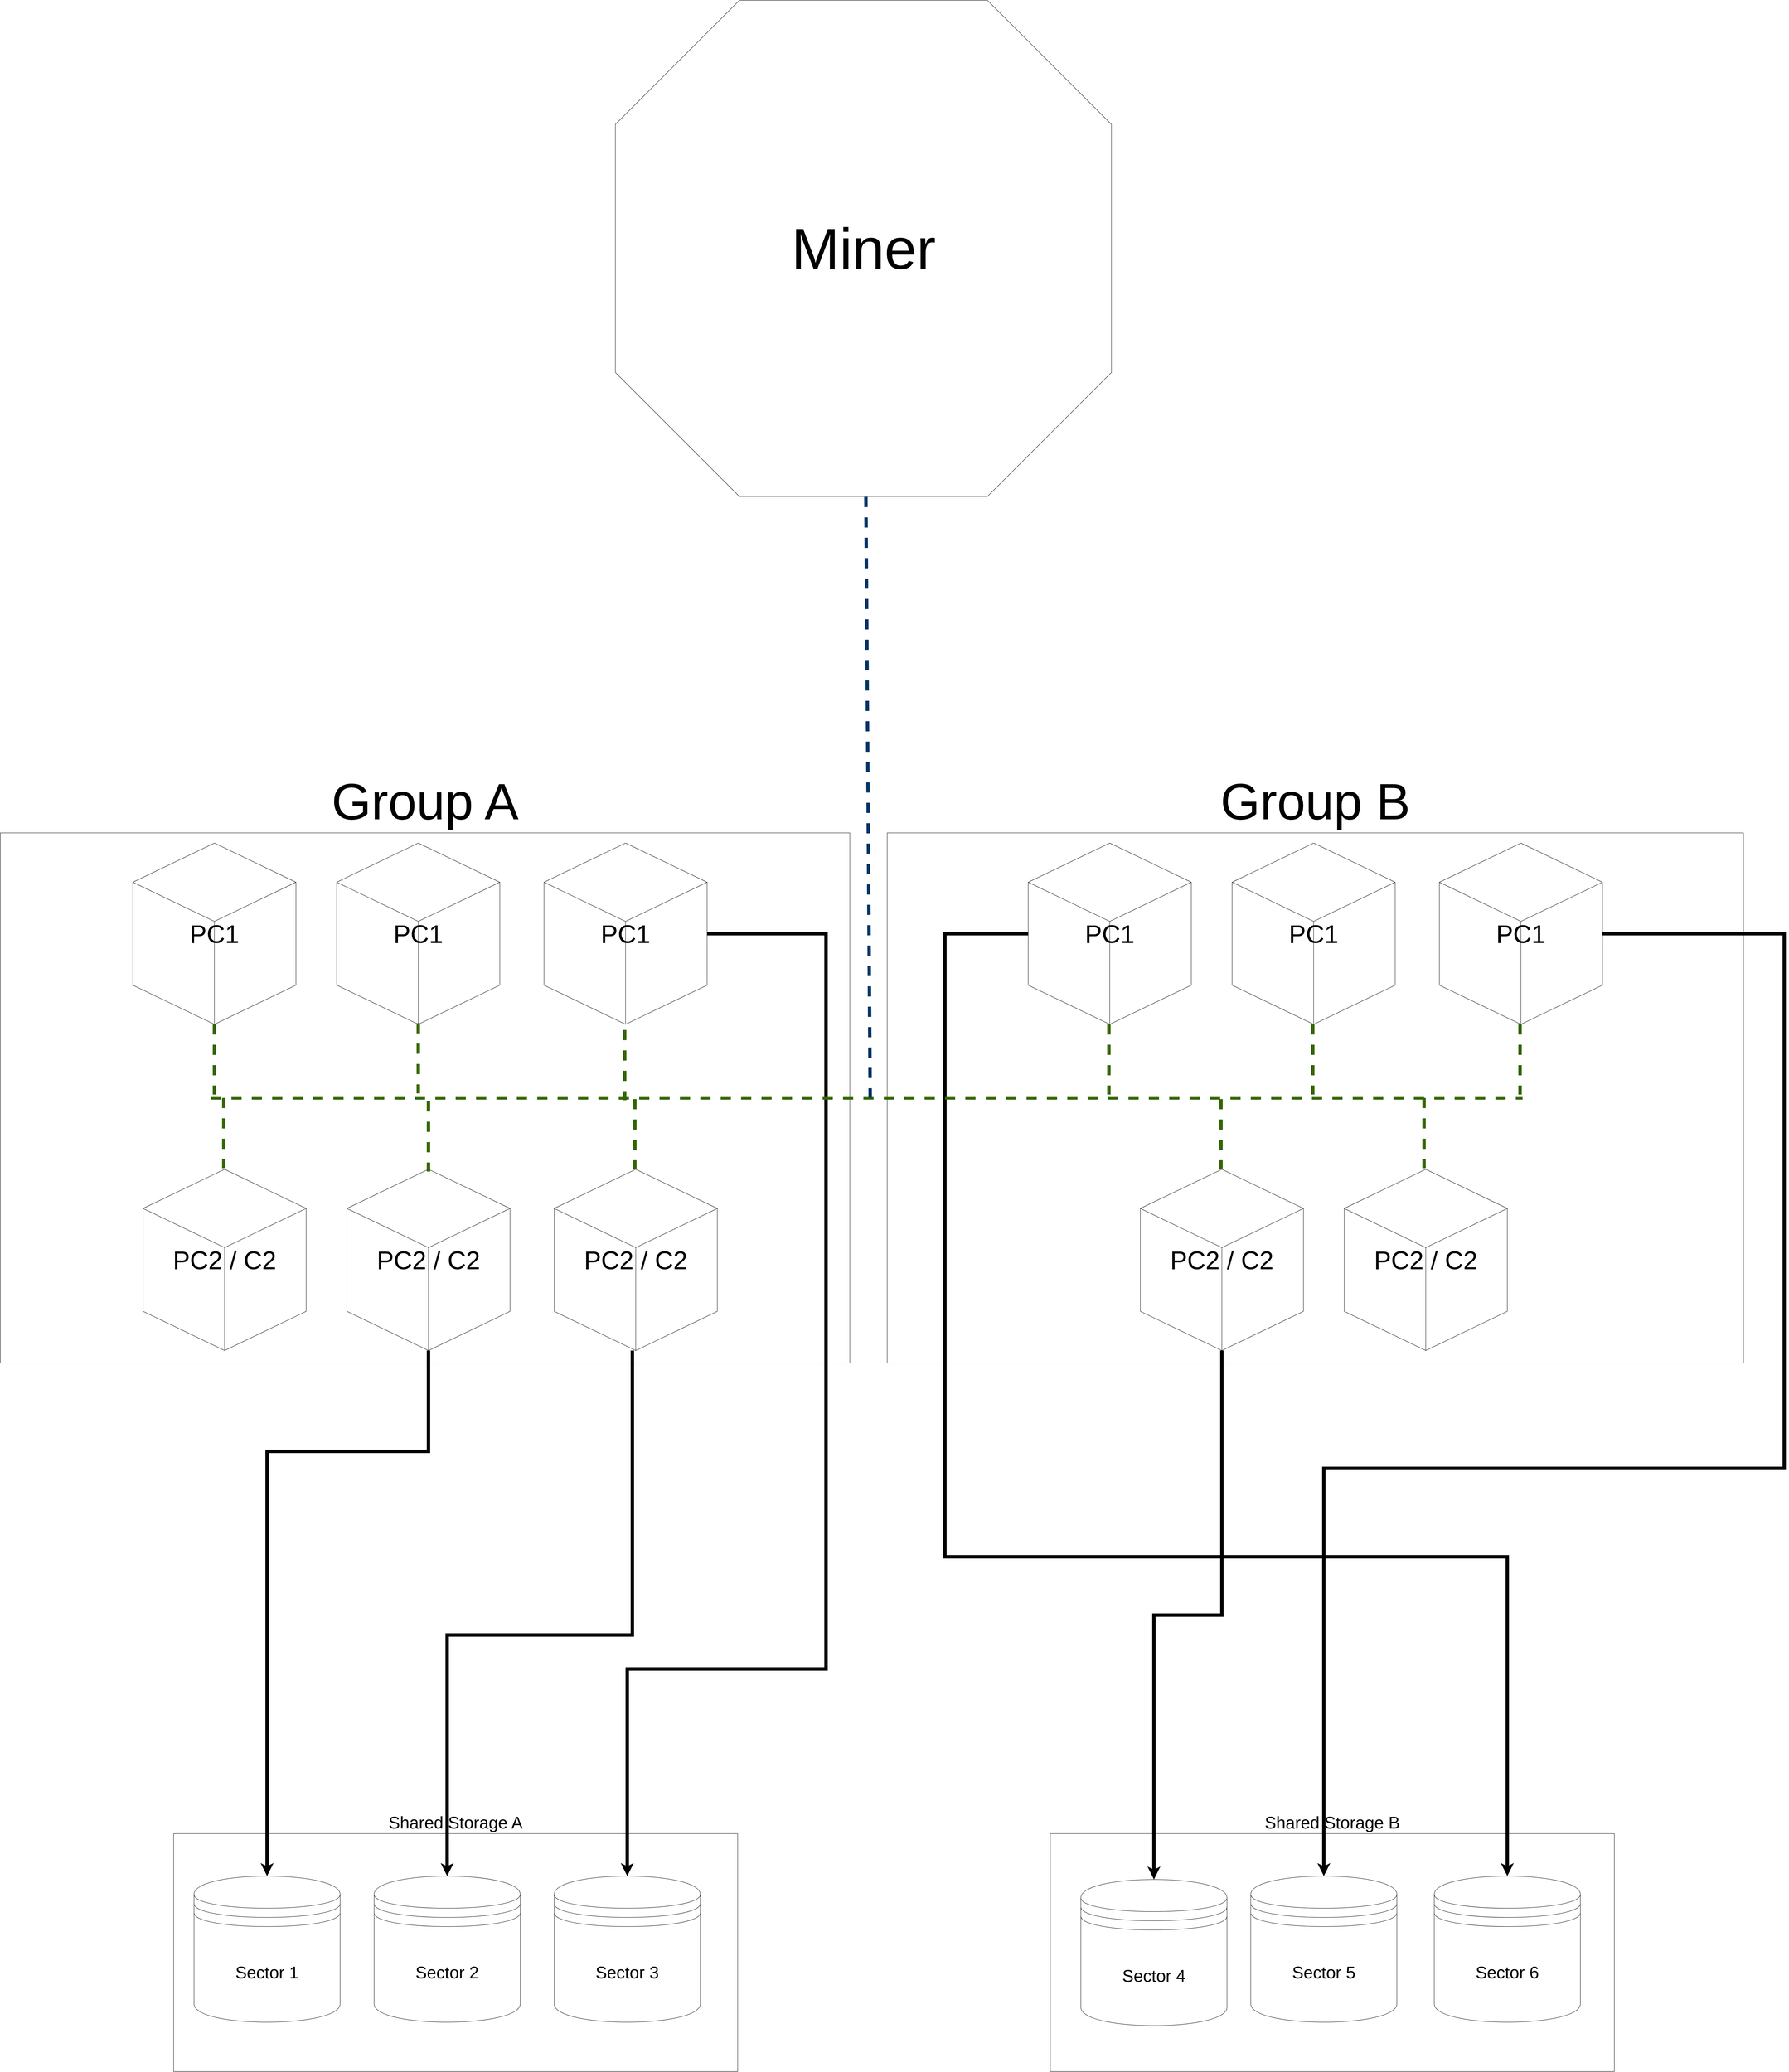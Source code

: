 <mxfile version="14.6.13" type="device"><diagram id="GklMsJ70kq7x3vmLSDru" name="Page-1"><mxGraphModel dx="6890" dy="6120" grid="1" gridSize="10" guides="1" tooltips="1" connect="1" arrows="1" fold="1" page="0" pageScale="1" pageWidth="850" pageHeight="1100" math="0" shadow="0"><root><mxCell id="0"/><mxCell id="1" parent="0"/><mxCell id="ia9yfBAv-7wqBmiIl32_-87" value="&lt;font color=&quot;#000000&quot;&gt;Shared Storage B&lt;/font&gt;" style="rounded=0;whiteSpace=wrap;html=1;fontSize=50;fontColor=#336600;labelPosition=center;verticalLabelPosition=top;align=center;verticalAlign=bottom;" parent="1" vertex="1"><mxGeometry x="630" y="2145" width="1660" height="700" as="geometry"/></mxCell><mxCell id="ia9yfBAv-7wqBmiIl32_-86" value="&lt;span style=&quot;color: rgb(0 , 0 , 0)&quot;&gt;Shared Storage A&lt;/span&gt;" style="rounded=0;whiteSpace=wrap;html=1;fontSize=50;fontColor=#336600;labelPosition=center;verticalLabelPosition=top;align=center;verticalAlign=bottom;" parent="1" vertex="1"><mxGeometry x="-1950" y="2145" width="1660" height="700" as="geometry"/></mxCell><mxCell id="ia9yfBAv-7wqBmiIl32_-1" value="&lt;span style=&quot;font-size: 150px&quot;&gt;Group A&lt;/span&gt;" style="rounded=0;whiteSpace=wrap;html=1;labelPosition=center;verticalLabelPosition=top;align=center;verticalAlign=bottom;" parent="1" vertex="1"><mxGeometry x="-2460" y="-800" width="2500" height="1560" as="geometry"/></mxCell><mxCell id="ia9yfBAv-7wqBmiIl32_-2" value="&lt;font style=&quot;font-size: 150px&quot;&gt;Group B&lt;/font&gt;" style="rounded=0;whiteSpace=wrap;html=1;fontSize=50;labelPosition=center;verticalLabelPosition=top;align=center;verticalAlign=bottom;" parent="1" vertex="1"><mxGeometry x="150" y="-800" width="2520" height="1560" as="geometry"/></mxCell><mxCell id="ia9yfBAv-7wqBmiIl32_-3" value="&lt;font style=&quot;font-size: 75px&quot;&gt;PC1&lt;/font&gt;" style="html=1;whiteSpace=wrap;shape=isoCube2;backgroundOutline=1;isoAngle=15;fontSize=50;" parent="1" vertex="1"><mxGeometry x="-2070" y="-770" width="480" height="533.33" as="geometry"/></mxCell><mxCell id="ia9yfBAv-7wqBmiIl32_-6" value="&lt;span style=&quot;font-size: 75px&quot;&gt;PC1&lt;/span&gt;" style="html=1;whiteSpace=wrap;shape=isoCube2;backgroundOutline=1;isoAngle=15;fontSize=50;" parent="1" vertex="1"><mxGeometry x="-1470" y="-770" width="480" height="533.33" as="geometry"/></mxCell><mxCell id="ia9yfBAv-7wqBmiIl32_-85" style="edgeStyle=orthogonalEdgeStyle;rounded=0;orthogonalLoop=1;jettySize=auto;html=1;entryX=0.5;entryY=0;entryDx=0;entryDy=0;fontSize=50;fontColor=#336600;strokeColor=#000000;strokeWidth=10;" parent="1" source="ia9yfBAv-7wqBmiIl32_-7" target="ia9yfBAv-7wqBmiIl32_-42" edge="1"><mxGeometry relative="1" as="geometry"><Array as="points"><mxPoint x="-30" y="-503"/><mxPoint x="-30" y="1660"/><mxPoint x="-615" y="1660"/></Array></mxGeometry></mxCell><mxCell id="ia9yfBAv-7wqBmiIl32_-7" value="&lt;span style=&quot;font-size: 75px&quot;&gt;PC1&lt;/span&gt;" style="html=1;whiteSpace=wrap;shape=isoCube2;backgroundOutline=1;isoAngle=15;fontSize=50;" parent="1" vertex="1"><mxGeometry x="-860" y="-770" width="480" height="533.33" as="geometry"/></mxCell><mxCell id="ia9yfBAv-7wqBmiIl32_-8" value="&lt;span style=&quot;font-size: 75px&quot;&gt;PC1&lt;/span&gt;" style="html=1;whiteSpace=wrap;shape=isoCube2;backgroundOutline=1;isoAngle=15;fontSize=50;" parent="1" vertex="1"><mxGeometry x="1165" y="-770" width="480" height="533.33" as="geometry"/></mxCell><mxCell id="ia9yfBAv-7wqBmiIl32_-81" style="edgeStyle=orthogonalEdgeStyle;rounded=0;orthogonalLoop=1;jettySize=auto;html=1;entryX=0.5;entryY=0;entryDx=0;entryDy=0;fontSize=50;fontColor=#336600;strokeColor=#000000;strokeWidth=10;" parent="1" source="ia9yfBAv-7wqBmiIl32_-9" target="ia9yfBAv-7wqBmiIl32_-49" edge="1"><mxGeometry relative="1" as="geometry"><Array as="points"><mxPoint x="320" y="-503"/><mxPoint x="320" y="1330"/><mxPoint x="1975" y="1330"/></Array></mxGeometry></mxCell><mxCell id="ia9yfBAv-7wqBmiIl32_-9" value="&lt;span style=&quot;font-size: 75px&quot;&gt;PC1&lt;/span&gt;" style="html=1;whiteSpace=wrap;shape=isoCube2;backgroundOutline=1;isoAngle=15;fontSize=50;" parent="1" vertex="1"><mxGeometry x="565" y="-770" width="480" height="533.33" as="geometry"/></mxCell><mxCell id="ia9yfBAv-7wqBmiIl32_-80" style="edgeStyle=orthogonalEdgeStyle;rounded=0;orthogonalLoop=1;jettySize=auto;html=1;entryX=0.5;entryY=0;entryDx=0;entryDy=0;fontSize=50;fontColor=#336600;strokeColor=#000000;strokeWidth=10;" parent="1" source="ia9yfBAv-7wqBmiIl32_-10" target="ia9yfBAv-7wqBmiIl32_-44" edge="1"><mxGeometry relative="1" as="geometry"><Array as="points"><mxPoint x="2790" y="-504"/><mxPoint x="2790" y="1070"/><mxPoint x="1435" y="1070"/></Array></mxGeometry></mxCell><mxCell id="ia9yfBAv-7wqBmiIl32_-10" value="&lt;span style=&quot;font-size: 75px&quot;&gt;PC1&lt;/span&gt;" style="html=1;whiteSpace=wrap;shape=isoCube2;backgroundOutline=1;isoAngle=15;fontSize=50;" parent="1" vertex="1"><mxGeometry x="1775" y="-770" width="480" height="533.33" as="geometry"/></mxCell><mxCell id="ia9yfBAv-7wqBmiIl32_-29" value="&lt;font style=&quot;font-size: 75px&quot;&gt;PC2 / C2&lt;/font&gt;" style="html=1;whiteSpace=wrap;shape=isoCube2;backgroundOutline=1;isoAngle=15;fontSize=50;" parent="1" vertex="1"><mxGeometry x="-2040" y="190" width="480" height="533.33" as="geometry"/></mxCell><mxCell id="ia9yfBAv-7wqBmiIl32_-83" style="edgeStyle=orthogonalEdgeStyle;rounded=0;orthogonalLoop=1;jettySize=auto;html=1;entryX=0.5;entryY=0;entryDx=0;entryDy=0;fontSize=50;fontColor=#336600;strokeColor=#000000;strokeWidth=10;" parent="1" source="ia9yfBAv-7wqBmiIl32_-30" target="ia9yfBAv-7wqBmiIl32_-40" edge="1"><mxGeometry relative="1" as="geometry"><Array as="points"><mxPoint x="-1200" y="1020"/><mxPoint x="-1675" y="1020"/></Array></mxGeometry></mxCell><mxCell id="ia9yfBAv-7wqBmiIl32_-30" value="&lt;span style=&quot;font-size: 75px&quot;&gt;PC2 / C2&lt;/span&gt;" style="html=1;whiteSpace=wrap;shape=isoCube2;backgroundOutline=1;isoAngle=15;fontSize=50;" parent="1" vertex="1"><mxGeometry x="-1440" y="190" width="480" height="533.33" as="geometry"/></mxCell><mxCell id="ia9yfBAv-7wqBmiIl32_-84" style="edgeStyle=orthogonalEdgeStyle;rounded=0;orthogonalLoop=1;jettySize=auto;html=1;entryX=0.5;entryY=0;entryDx=0;entryDy=0;fontSize=50;fontColor=#336600;strokeColor=#000000;strokeWidth=10;" parent="1" source="ia9yfBAv-7wqBmiIl32_-31" target="ia9yfBAv-7wqBmiIl32_-41" edge="1"><mxGeometry relative="1" as="geometry"><Array as="points"><mxPoint x="-600" y="1560"/><mxPoint x="-1145" y="1560"/></Array></mxGeometry></mxCell><mxCell id="ia9yfBAv-7wqBmiIl32_-31" value="&lt;span style=&quot;font-size: 75px&quot;&gt;PC2 / C2&lt;/span&gt;" style="html=1;whiteSpace=wrap;shape=isoCube2;backgroundOutline=1;isoAngle=15;fontSize=50;" parent="1" vertex="1"><mxGeometry x="-830" y="190" width="480" height="533.33" as="geometry"/></mxCell><mxCell id="ia9yfBAv-7wqBmiIl32_-78" style="edgeStyle=orthogonalEdgeStyle;rounded=0;orthogonalLoop=1;jettySize=auto;html=1;entryX=0.5;entryY=0;entryDx=0;entryDy=0;fontSize=50;fontColor=#336600;strokeWidth=10;" parent="1" source="ia9yfBAv-7wqBmiIl32_-32" target="ia9yfBAv-7wqBmiIl32_-45" edge="1"><mxGeometry relative="1" as="geometry"/></mxCell><mxCell id="ia9yfBAv-7wqBmiIl32_-32" value="&lt;span style=&quot;font-size: 75px&quot;&gt;PC2 / C2&lt;/span&gt;" style="html=1;whiteSpace=wrap;shape=isoCube2;backgroundOutline=1;isoAngle=15;fontSize=50;" parent="1" vertex="1"><mxGeometry x="895" y="190" width="480" height="533.33" as="geometry"/></mxCell><mxCell id="ia9yfBAv-7wqBmiIl32_-33" value="&lt;span style=&quot;font-size: 75px&quot;&gt;PC2 / C2&lt;/span&gt;" style="html=1;whiteSpace=wrap;shape=isoCube2;backgroundOutline=1;isoAngle=15;fontSize=50;" parent="1" vertex="1"><mxGeometry x="1495" y="190" width="480" height="533.33" as="geometry"/></mxCell><mxCell id="ia9yfBAv-7wqBmiIl32_-40" value="Sector 1" style="shape=datastore;whiteSpace=wrap;html=1;fontSize=50;" parent="1" vertex="1"><mxGeometry x="-1890" y="2270" width="430" height="430" as="geometry"/></mxCell><mxCell id="ia9yfBAv-7wqBmiIl32_-41" value="&lt;span&gt;Sector 2&lt;/span&gt;" style="shape=datastore;whiteSpace=wrap;html=1;fontSize=50;" parent="1" vertex="1"><mxGeometry x="-1360" y="2270" width="430" height="430" as="geometry"/></mxCell><mxCell id="ia9yfBAv-7wqBmiIl32_-42" value="&lt;span&gt;Sector 3&lt;/span&gt;" style="shape=datastore;whiteSpace=wrap;html=1;fontSize=50;" parent="1" vertex="1"><mxGeometry x="-830" y="2270" width="430" height="430" as="geometry"/></mxCell><mxCell id="ia9yfBAv-7wqBmiIl32_-44" value="&lt;span&gt;Sector 5&lt;/span&gt;" style="shape=datastore;whiteSpace=wrap;html=1;fontSize=50;" parent="1" vertex="1"><mxGeometry x="1220" y="2270" width="430" height="430" as="geometry"/></mxCell><mxCell id="ia9yfBAv-7wqBmiIl32_-45" value="&lt;span&gt;Sector 4&lt;/span&gt;" style="shape=datastore;whiteSpace=wrap;html=1;fontSize=50;" parent="1" vertex="1"><mxGeometry x="720" y="2280" width="430" height="430" as="geometry"/></mxCell><mxCell id="ia9yfBAv-7wqBmiIl32_-49" value="&lt;span&gt;Sector 6&lt;/span&gt;" style="shape=datastore;whiteSpace=wrap;html=1;fontSize=50;" parent="1" vertex="1"><mxGeometry x="1760" y="2270" width="430" height="430" as="geometry"/></mxCell><mxCell id="ia9yfBAv-7wqBmiIl32_-57" value="&lt;font style=&quot;font-size: 170px&quot;&gt;Miner&lt;/font&gt;" style="verticalLabelPosition=middle;verticalAlign=middle;html=1;shape=mxgraph.basic.polygon;polyCoords=[[0.25,0],[0.75,0],[1,0.25],[1,0.75],[0.75,1],[0.25,1],[0,0.75],[0,0.25]];polyline=0;fontSize=50;labelPosition=center;align=center;" parent="1" vertex="1"><mxGeometry x="-650" y="-3250" width="1460" height="1460" as="geometry"/></mxCell><mxCell id="ia9yfBAv-7wqBmiIl32_-62" value="" style="endArrow=none;dashed=1;html=1;fontSize=50;strokeWidth=10;fontColor=#336600;strokeColor=#336600;" parent="1" edge="1"><mxGeometry width="50" height="50" relative="1" as="geometry"><mxPoint x="-1840" y="-20" as="sourcePoint"/><mxPoint x="2020" y="-20" as="targetPoint"/></mxGeometry></mxCell><mxCell id="ia9yfBAv-7wqBmiIl32_-66" value="" style="endArrow=none;dashed=1;html=1;fontSize=50;fontColor=#336600;strokeColor=#336600;strokeWidth=10;exitX=0.5;exitY=1;exitDx=0;exitDy=0;exitPerimeter=0;" parent="1" source="ia9yfBAv-7wqBmiIl32_-3" edge="1"><mxGeometry width="50" height="50" relative="1" as="geometry"><mxPoint x="-1040" y="410" as="sourcePoint"/><mxPoint x="-1830" y="-30" as="targetPoint"/></mxGeometry></mxCell><mxCell id="ia9yfBAv-7wqBmiIl32_-67" value="" style="endArrow=none;dashed=1;html=1;fontSize=50;fontColor=#336600;strokeColor=#336600;strokeWidth=10;exitX=0.5;exitY=1;exitDx=0;exitDy=0;exitPerimeter=0;" parent="1" edge="1"><mxGeometry width="50" height="50" relative="1" as="geometry"><mxPoint x="-1802.5" y="-20.0" as="sourcePoint"/><mxPoint x="-1802.5" y="186.67" as="targetPoint"/></mxGeometry></mxCell><mxCell id="ia9yfBAv-7wqBmiIl32_-69" value="" style="endArrow=none;dashed=1;html=1;fontSize=50;fontColor=#336600;strokeColor=#336600;strokeWidth=10;exitX=0.5;exitY=1;exitDx=0;exitDy=0;exitPerimeter=0;" parent="1" edge="1"><mxGeometry width="50" height="50" relative="1" as="geometry"><mxPoint x="-1230" y="-240.0" as="sourcePoint"/><mxPoint x="-1230" y="-33.33" as="targetPoint"/></mxGeometry></mxCell><mxCell id="ia9yfBAv-7wqBmiIl32_-70" value="" style="endArrow=none;dashed=1;html=1;fontSize=50;fontColor=#336600;strokeColor=#336600;strokeWidth=10;exitX=0.5;exitY=1;exitDx=0;exitDy=0;exitPerimeter=0;" parent="1" edge="1"><mxGeometry width="50" height="50" relative="1" as="geometry"><mxPoint x="-1200" y="-10.0" as="sourcePoint"/><mxPoint x="-1200" y="196.67" as="targetPoint"/></mxGeometry></mxCell><mxCell id="ia9yfBAv-7wqBmiIl32_-71" value="" style="endArrow=none;dashed=1;html=1;fontSize=50;fontColor=#336600;strokeColor=#336600;strokeWidth=10;exitX=0.5;exitY=1;exitDx=0;exitDy=0;exitPerimeter=0;" parent="1" edge="1"><mxGeometry width="50" height="50" relative="1" as="geometry"><mxPoint x="-622.5" y="-220.0" as="sourcePoint"/><mxPoint x="-622.5" y="-13.33" as="targetPoint"/></mxGeometry></mxCell><mxCell id="ia9yfBAv-7wqBmiIl32_-72" value="" style="endArrow=none;dashed=1;html=1;fontSize=50;fontColor=#336600;strokeColor=#336600;strokeWidth=10;exitX=0.5;exitY=1;exitDx=0;exitDy=0;exitPerimeter=0;" parent="1" edge="1"><mxGeometry width="50" height="50" relative="1" as="geometry"><mxPoint x="-592.5" y="-16.67" as="sourcePoint"/><mxPoint x="-592.5" y="190" as="targetPoint"/></mxGeometry></mxCell><mxCell id="ia9yfBAv-7wqBmiIl32_-73" value="" style="endArrow=none;dashed=1;html=1;fontSize=50;fontColor=#336600;strokeColor=#336600;strokeWidth=10;exitX=0.5;exitY=1;exitDx=0;exitDy=0;exitPerimeter=0;" parent="1" edge="1"><mxGeometry width="50" height="50" relative="1" as="geometry"><mxPoint x="802.5" y="-236.67" as="sourcePoint"/><mxPoint x="802.5" y="-30.0" as="targetPoint"/></mxGeometry></mxCell><mxCell id="ia9yfBAv-7wqBmiIl32_-74" value="" style="endArrow=none;dashed=1;html=1;fontSize=50;fontColor=#336600;strokeColor=#336600;strokeWidth=10;exitX=0.5;exitY=1;exitDx=0;exitDy=0;exitPerimeter=0;" parent="1" edge="1"><mxGeometry width="50" height="50" relative="1" as="geometry"><mxPoint x="1132.5" y="-16.67" as="sourcePoint"/><mxPoint x="1132.5" y="190" as="targetPoint"/></mxGeometry></mxCell><mxCell id="ia9yfBAv-7wqBmiIl32_-75" value="" style="endArrow=none;dashed=1;html=1;fontSize=50;fontColor=#336600;strokeColor=#336600;strokeWidth=10;exitX=0.5;exitY=1;exitDx=0;exitDy=0;exitPerimeter=0;" parent="1" edge="1"><mxGeometry width="50" height="50" relative="1" as="geometry"><mxPoint x="1402.5" y="-236.67" as="sourcePoint"/><mxPoint x="1402.5" y="-30" as="targetPoint"/></mxGeometry></mxCell><mxCell id="ia9yfBAv-7wqBmiIl32_-76" value="" style="endArrow=none;dashed=1;html=1;fontSize=50;fontColor=#336600;strokeColor=#336600;strokeWidth=10;exitX=0.5;exitY=1;exitDx=0;exitDy=0;exitPerimeter=0;" parent="1" edge="1"><mxGeometry width="50" height="50" relative="1" as="geometry"><mxPoint x="1730" y="-20.0" as="sourcePoint"/><mxPoint x="1730" y="186.67" as="targetPoint"/></mxGeometry></mxCell><mxCell id="ia9yfBAv-7wqBmiIl32_-77" value="" style="endArrow=none;dashed=1;html=1;fontSize=50;fontColor=#336600;strokeColor=#336600;strokeWidth=10;exitX=0.5;exitY=1;exitDx=0;exitDy=0;exitPerimeter=0;" parent="1" edge="1"><mxGeometry width="50" height="50" relative="1" as="geometry"><mxPoint x="2012.5" y="-236.67" as="sourcePoint"/><mxPoint x="2012.5" y="-30" as="targetPoint"/></mxGeometry></mxCell><mxCell id="hWaY1Ib960oLt6gZhNDw-1" value="" style="endArrow=none;dashed=1;html=1;fontSize=50;fontColor=#336600;strokeWidth=10;exitX=0.505;exitY=1.001;exitDx=0;exitDy=0;exitPerimeter=0;strokeColor=#003366;" edge="1" parent="1" source="ia9yfBAv-7wqBmiIl32_-57"><mxGeometry width="50" height="50" relative="1" as="geometry"><mxPoint x="70" y="-1200.0" as="sourcePoint"/><mxPoint x="100" y="-20" as="targetPoint"/></mxGeometry></mxCell></root></mxGraphModel></diagram></mxfile>